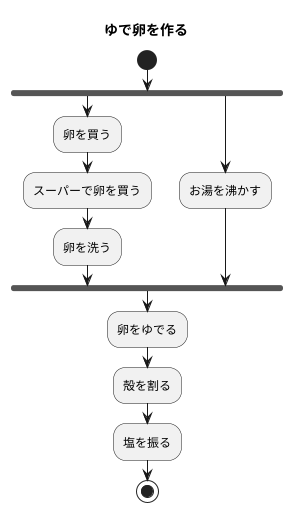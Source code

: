 @startuml ゆで卵を作る
title ゆで卵を作る
start
fork
:卵を買う;
:スーパーで卵を買う;
:卵を洗う;
fork again
:お湯を沸かす;
end fork
:卵をゆでる;
:殻を割る;
:塩を振る;
stop
@enduml
